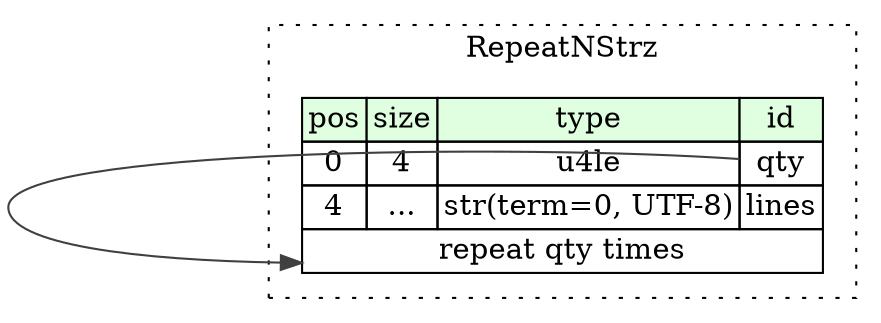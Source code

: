 digraph {
	rankdir=LR;
	node [shape=plaintext];
	subgraph cluster__repeat_n_strz {
		label="RepeatNStrz";
		graph[style=dotted];

		repeat_n_strz__seq [label=<<TABLE BORDER="0" CELLBORDER="1" CELLSPACING="0">
			<TR><TD BGCOLOR="#E0FFE0">pos</TD><TD BGCOLOR="#E0FFE0">size</TD><TD BGCOLOR="#E0FFE0">type</TD><TD BGCOLOR="#E0FFE0">id</TD></TR>
			<TR><TD PORT="qty_pos">0</TD><TD PORT="qty_size">4</TD><TD>u4le</TD><TD PORT="qty_type">qty</TD></TR>
			<TR><TD PORT="lines_pos">4</TD><TD PORT="lines_size">...</TD><TD>str(term=0, UTF-8)</TD><TD PORT="lines_type">lines</TD></TR>
			<TR><TD COLSPAN="4" PORT="lines__repeat">repeat qty times</TD></TR>
		</TABLE>>];
	}
	repeat_n_strz__seq:qty_type -> repeat_n_strz__seq:lines__repeat [color="#404040"];
}
